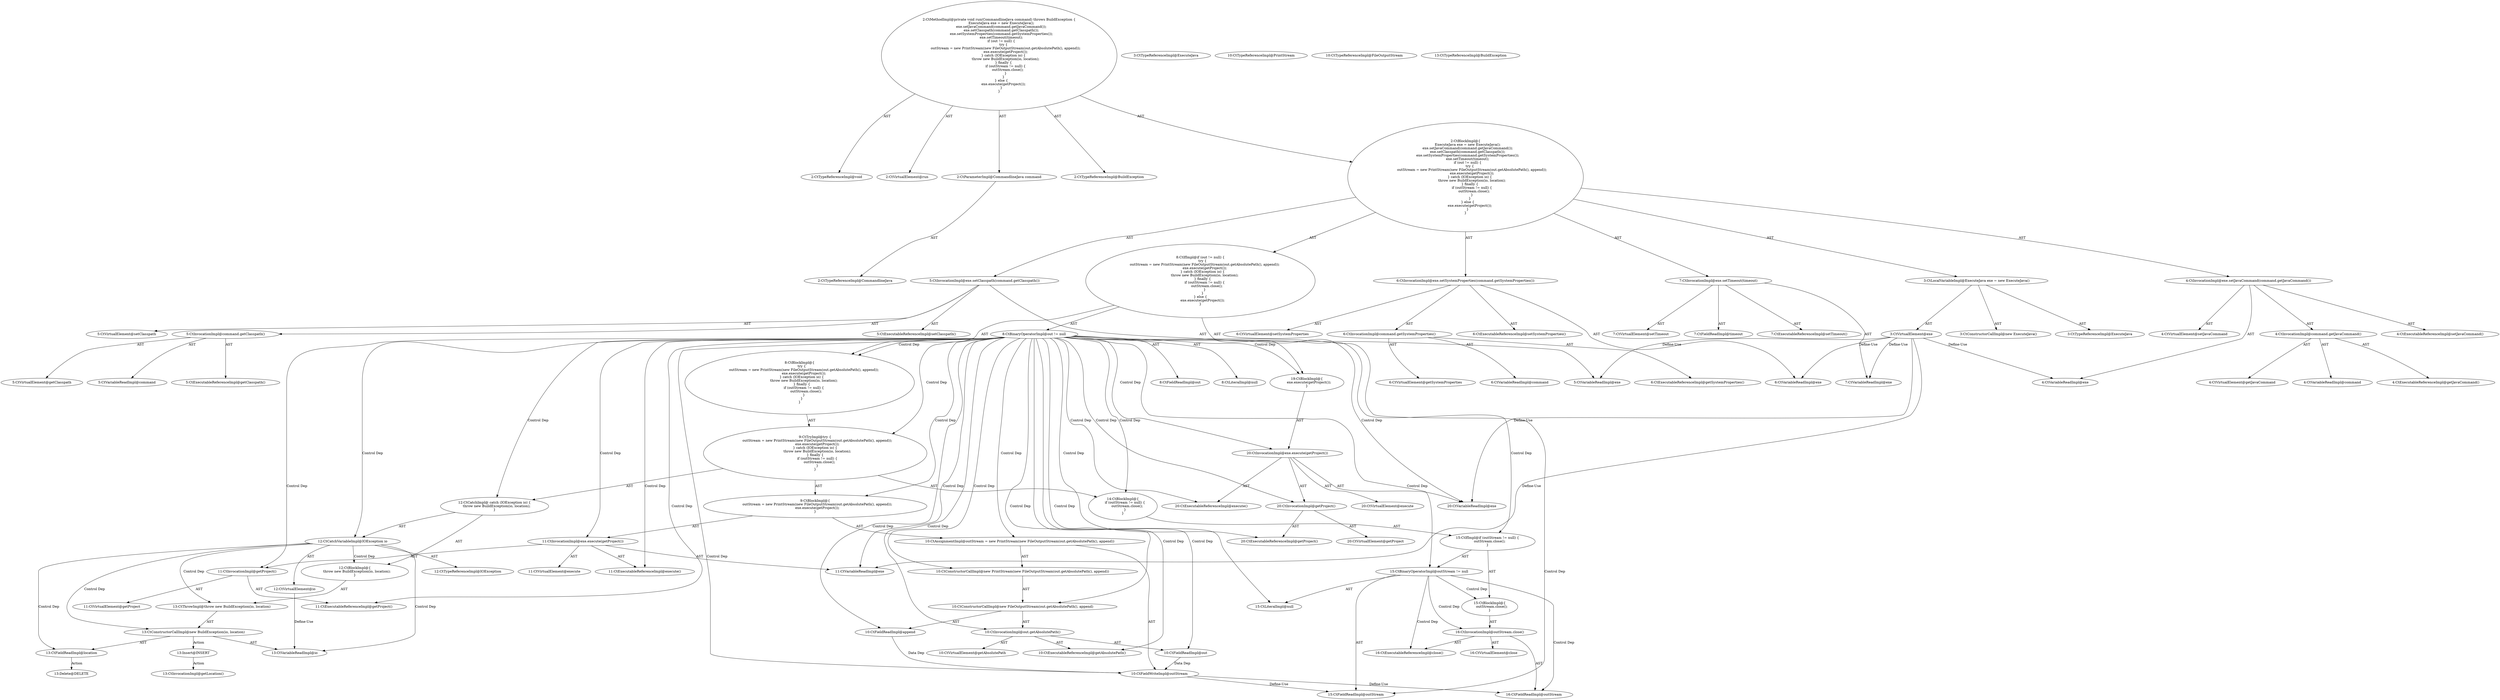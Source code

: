 digraph "run#?,CommandlineJava" {
0 [label="2:CtTypeReferenceImpl@void" shape=ellipse]
1 [label="2:CtVirtualElement@run" shape=ellipse]
2 [label="2:CtParameterImpl@CommandlineJava command" shape=ellipse]
3 [label="2:CtTypeReferenceImpl@CommandlineJava" shape=ellipse]
4 [label="2:CtTypeReferenceImpl@BuildException" shape=ellipse]
5 [label="3:CtTypeReferenceImpl@ExecuteJava" shape=ellipse]
6 [label="3:CtTypeReferenceImpl@ExecuteJava" shape=ellipse]
7 [label="3:CtConstructorCallImpl@new ExecuteJava()" shape=ellipse]
8 [label="3:CtVirtualElement@exe" shape=ellipse]
9 [label="3:CtLocalVariableImpl@ExecuteJava exe = new ExecuteJava()" shape=ellipse]
10 [label="4:CtExecutableReferenceImpl@setJavaCommand()" shape=ellipse]
11 [label="4:CtVirtualElement@setJavaCommand" shape=ellipse]
12 [label="4:CtVariableReadImpl@exe" shape=ellipse]
13 [label="4:CtExecutableReferenceImpl@getJavaCommand()" shape=ellipse]
14 [label="4:CtVirtualElement@getJavaCommand" shape=ellipse]
15 [label="4:CtVariableReadImpl@command" shape=ellipse]
16 [label="4:CtInvocationImpl@command.getJavaCommand()" shape=ellipse]
17 [label="4:CtInvocationImpl@exe.setJavaCommand(command.getJavaCommand())" shape=ellipse]
18 [label="5:CtExecutableReferenceImpl@setClasspath()" shape=ellipse]
19 [label="5:CtVirtualElement@setClasspath" shape=ellipse]
20 [label="5:CtVariableReadImpl@exe" shape=ellipse]
21 [label="5:CtExecutableReferenceImpl@getClasspath()" shape=ellipse]
22 [label="5:CtVirtualElement@getClasspath" shape=ellipse]
23 [label="5:CtVariableReadImpl@command" shape=ellipse]
24 [label="5:CtInvocationImpl@command.getClasspath()" shape=ellipse]
25 [label="5:CtInvocationImpl@exe.setClasspath(command.getClasspath())" shape=ellipse]
26 [label="6:CtExecutableReferenceImpl@setSystemProperties()" shape=ellipse]
27 [label="6:CtVirtualElement@setSystemProperties" shape=ellipse]
28 [label="6:CtVariableReadImpl@exe" shape=ellipse]
29 [label="6:CtExecutableReferenceImpl@getSystemProperties()" shape=ellipse]
30 [label="6:CtVirtualElement@getSystemProperties" shape=ellipse]
31 [label="6:CtVariableReadImpl@command" shape=ellipse]
32 [label="6:CtInvocationImpl@command.getSystemProperties()" shape=ellipse]
33 [label="6:CtInvocationImpl@exe.setSystemProperties(command.getSystemProperties())" shape=ellipse]
34 [label="7:CtExecutableReferenceImpl@setTimeout()" shape=ellipse]
35 [label="7:CtVirtualElement@setTimeout" shape=ellipse]
36 [label="7:CtVariableReadImpl@exe" shape=ellipse]
37 [label="7:CtFieldReadImpl@timeout" shape=ellipse]
38 [label="7:CtInvocationImpl@exe.setTimeout(timeout)" shape=ellipse]
39 [label="8:CtFieldReadImpl@out" shape=ellipse]
40 [label="8:CtLiteralImpl@null" shape=ellipse]
41 [label="8:CtBinaryOperatorImpl@out != null" shape=ellipse]
42 [label="10:CtFieldWriteImpl@outStream" shape=ellipse]
43 [label="10:CtTypeReferenceImpl@PrintStream" shape=ellipse]
44 [label="10:CtTypeReferenceImpl@FileOutputStream" shape=ellipse]
45 [label="10:CtExecutableReferenceImpl@getAbsolutePath()" shape=ellipse]
46 [label="10:CtVirtualElement@getAbsolutePath" shape=ellipse]
47 [label="10:CtFieldReadImpl@out" shape=ellipse]
48 [label="10:CtInvocationImpl@out.getAbsolutePath()" shape=ellipse]
49 [label="10:CtFieldReadImpl@append" shape=ellipse]
50 [label="10:CtConstructorCallImpl@new FileOutputStream(out.getAbsolutePath(), append)" shape=ellipse]
51 [label="10:CtConstructorCallImpl@new PrintStream(new FileOutputStream(out.getAbsolutePath(), append))" shape=ellipse]
52 [label="10:CtAssignmentImpl@outStream = new PrintStream(new FileOutputStream(out.getAbsolutePath(), append))" shape=ellipse]
53 [label="11:CtExecutableReferenceImpl@execute()" shape=ellipse]
54 [label="11:CtVirtualElement@execute" shape=ellipse]
55 [label="11:CtVariableReadImpl@exe" shape=ellipse]
56 [label="11:CtExecutableReferenceImpl@getProject()" shape=ellipse]
57 [label="11:CtVirtualElement@getProject" shape=ellipse]
58 [label="11:CtInvocationImpl@getProject()" shape=ellipse]
59 [label="11:CtInvocationImpl@exe.execute(getProject())" shape=ellipse]
60 [label="9:CtBlockImpl@\{
    outStream = new PrintStream(new FileOutputStream(out.getAbsolutePath(), append));
    exe.execute(getProject());
\}" shape=ellipse]
61 [label="12:CtVirtualElement@io" shape=ellipse]
62 [label="12:CtTypeReferenceImpl@IOException" shape=ellipse]
63 [label="12:CtCatchVariableImpl@IOException io" shape=ellipse]
64 [label="13:CtTypeReferenceImpl@BuildException" shape=ellipse]
65 [label="13:CtVariableReadImpl@io" shape=ellipse]
66 [label="13:CtFieldReadImpl@location" shape=ellipse]
67 [label="13:CtConstructorCallImpl@new BuildException(io, location)" shape=ellipse]
68 [label="13:CtThrowImpl@throw new BuildException(io, location)" shape=ellipse]
69 [label="12:CtBlockImpl@\{
    throw new BuildException(io, location);
\}" shape=ellipse]
70 [label="12:CtCatchImpl@ catch (IOException io) \{
    throw new BuildException(io, location);
\}" shape=ellipse]
71 [label="15:CtFieldReadImpl@outStream" shape=ellipse]
72 [label="15:CtLiteralImpl@null" shape=ellipse]
73 [label="15:CtBinaryOperatorImpl@outStream != null" shape=ellipse]
74 [label="16:CtExecutableReferenceImpl@close()" shape=ellipse]
75 [label="16:CtVirtualElement@close" shape=ellipse]
76 [label="16:CtFieldReadImpl@outStream" shape=ellipse]
77 [label="16:CtInvocationImpl@outStream.close()" shape=ellipse]
78 [label="15:CtBlockImpl@\{
    outStream.close();
\}" shape=ellipse]
79 [label="15:CtIfImpl@if (outStream != null) \{
    outStream.close();
\}" shape=ellipse]
80 [label="14:CtBlockImpl@\{
    if (outStream != null) \{
        outStream.close();
    \}
\}" shape=ellipse]
81 [label="9:CtTryImpl@try \{
    outStream = new PrintStream(new FileOutputStream(out.getAbsolutePath(), append));
    exe.execute(getProject());
\} catch (IOException io) \{
    throw new BuildException(io, location);
\} finally \{
    if (outStream != null) \{
        outStream.close();
    \}
\}" shape=ellipse]
82 [label="8:CtBlockImpl@\{
    try \{
        outStream = new PrintStream(new FileOutputStream(out.getAbsolutePath(), append));
        exe.execute(getProject());
    \} catch (IOException io) \{
        throw new BuildException(io, location);
    \} finally \{
        if (outStream != null) \{
            outStream.close();
        \}
    \}
\}" shape=ellipse]
83 [label="20:CtExecutableReferenceImpl@execute()" shape=ellipse]
84 [label="20:CtVirtualElement@execute" shape=ellipse]
85 [label="20:CtVariableReadImpl@exe" shape=ellipse]
86 [label="20:CtExecutableReferenceImpl@getProject()" shape=ellipse]
87 [label="20:CtVirtualElement@getProject" shape=ellipse]
88 [label="20:CtInvocationImpl@getProject()" shape=ellipse]
89 [label="20:CtInvocationImpl@exe.execute(getProject())" shape=ellipse]
90 [label="19:CtBlockImpl@\{
    exe.execute(getProject());
\}" shape=ellipse]
91 [label="8:CtIfImpl@if (out != null) \{
    try \{
        outStream = new PrintStream(new FileOutputStream(out.getAbsolutePath(), append));
        exe.execute(getProject());
    \} catch (IOException io) \{
        throw new BuildException(io, location);
    \} finally \{
        if (outStream != null) \{
            outStream.close();
        \}
    \}
\} else \{
    exe.execute(getProject());
\}" shape=ellipse]
92 [label="2:CtBlockImpl@\{
    ExecuteJava exe = new ExecuteJava();
    exe.setJavaCommand(command.getJavaCommand());
    exe.setClasspath(command.getClasspath());
    exe.setSystemProperties(command.getSystemProperties());
    exe.setTimeout(timeout);
    if (out != null) \{
        try \{
            outStream = new PrintStream(new FileOutputStream(out.getAbsolutePath(), append));
            exe.execute(getProject());
        \} catch (IOException io) \{
            throw new BuildException(io, location);
        \} finally \{
            if (outStream != null) \{
                outStream.close();
            \}
        \}
    \} else \{
        exe.execute(getProject());
    \}
\}" shape=ellipse]
93 [label="2:CtMethodImpl@private void run(CommandlineJava command) throws BuildException \{
    ExecuteJava exe = new ExecuteJava();
    exe.setJavaCommand(command.getJavaCommand());
    exe.setClasspath(command.getClasspath());
    exe.setSystemProperties(command.getSystemProperties());
    exe.setTimeout(timeout);
    if (out != null) \{
        try \{
            outStream = new PrintStream(new FileOutputStream(out.getAbsolutePath(), append));
            exe.execute(getProject());
        \} catch (IOException io) \{
            throw new BuildException(io, location);
        \} finally \{
            if (outStream != null) \{
                outStream.close();
            \}
        \}
    \} else \{
        exe.execute(getProject());
    \}
\}" shape=ellipse]
94 [label="13:Delete@DELETE" shape=ellipse]
95 [label="13:Insert@INSERT" shape=ellipse]
96 [label="13:CtInvocationImpl@getLocation()" shape=ellipse]
2 -> 3 [label="AST"];
8 -> 12 [label="Define-Use"];
8 -> 20 [label="Define-Use"];
8 -> 28 [label="Define-Use"];
8 -> 36 [label="Define-Use"];
8 -> 55 [label="Define-Use"];
8 -> 85 [label="Define-Use"];
9 -> 8 [label="AST"];
9 -> 5 [label="AST"];
9 -> 7 [label="AST"];
16 -> 14 [label="AST"];
16 -> 15 [label="AST"];
16 -> 13 [label="AST"];
17 -> 11 [label="AST"];
17 -> 12 [label="AST"];
17 -> 10 [label="AST"];
17 -> 16 [label="AST"];
24 -> 22 [label="AST"];
24 -> 23 [label="AST"];
24 -> 21 [label="AST"];
25 -> 19 [label="AST"];
25 -> 20 [label="AST"];
25 -> 18 [label="AST"];
25 -> 24 [label="AST"];
32 -> 30 [label="AST"];
32 -> 31 [label="AST"];
32 -> 29 [label="AST"];
33 -> 27 [label="AST"];
33 -> 28 [label="AST"];
33 -> 26 [label="AST"];
33 -> 32 [label="AST"];
38 -> 35 [label="AST"];
38 -> 36 [label="AST"];
38 -> 34 [label="AST"];
38 -> 37 [label="AST"];
41 -> 39 [label="AST"];
41 -> 40 [label="AST"];
41 -> 82 [label="Control Dep"];
41 -> 81 [label="Control Dep"];
41 -> 60 [label="Control Dep"];
41 -> 52 [label="Control Dep"];
41 -> 42 [label="Control Dep"];
41 -> 51 [label="Control Dep"];
41 -> 50 [label="Control Dep"];
41 -> 48 [label="Control Dep"];
41 -> 45 [label="Control Dep"];
41 -> 47 [label="Control Dep"];
41 -> 49 [label="Control Dep"];
41 -> 59 [label="Control Dep"];
41 -> 53 [label="Control Dep"];
41 -> 55 [label="Control Dep"];
41 -> 58 [label="Control Dep"];
41 -> 56 [label="Control Dep"];
41 -> 70 [label="Control Dep"];
41 -> 63 [label="Control Dep"];
41 -> 80 [label="Control Dep"];
41 -> 79 [label="Control Dep"];
41 -> 73 [label="Control Dep"];
41 -> 71 [label="Control Dep"];
41 -> 72 [label="Control Dep"];
41 -> 90 [label="Control Dep"];
41 -> 89 [label="Control Dep"];
41 -> 83 [label="Control Dep"];
41 -> 85 [label="Control Dep"];
41 -> 88 [label="Control Dep"];
41 -> 86 [label="Control Dep"];
42 -> 71 [label="Define-Use"];
42 -> 76 [label="Define-Use"];
47 -> 42 [label="Data Dep"];
48 -> 46 [label="AST"];
48 -> 47 [label="AST"];
48 -> 45 [label="AST"];
49 -> 42 [label="Data Dep"];
50 -> 48 [label="AST"];
50 -> 49 [label="AST"];
51 -> 50 [label="AST"];
52 -> 42 [label="AST"];
52 -> 51 [label="AST"];
58 -> 57 [label="AST"];
58 -> 56 [label="AST"];
59 -> 54 [label="AST"];
59 -> 55 [label="AST"];
59 -> 53 [label="AST"];
59 -> 58 [label="AST"];
60 -> 52 [label="AST"];
60 -> 59 [label="AST"];
61 -> 65 [label="Define-Use"];
63 -> 61 [label="AST"];
63 -> 62 [label="AST"];
63 -> 69 [label="Control Dep"];
63 -> 68 [label="Control Dep"];
63 -> 67 [label="Control Dep"];
63 -> 65 [label="Control Dep"];
63 -> 66 [label="Control Dep"];
66 -> 94 [label="Action"];
67 -> 65 [label="AST"];
67 -> 66 [label="AST"];
67 -> 95 [label="Action"];
68 -> 67 [label="AST"];
69 -> 68 [label="AST"];
70 -> 63 [label="AST"];
70 -> 69 [label="AST"];
73 -> 71 [label="AST"];
73 -> 72 [label="AST"];
73 -> 78 [label="Control Dep"];
73 -> 77 [label="Control Dep"];
73 -> 74 [label="Control Dep"];
73 -> 76 [label="Control Dep"];
77 -> 75 [label="AST"];
77 -> 76 [label="AST"];
77 -> 74 [label="AST"];
78 -> 77 [label="AST"];
79 -> 73 [label="AST"];
79 -> 78 [label="AST"];
80 -> 79 [label="AST"];
81 -> 60 [label="AST"];
81 -> 70 [label="AST"];
81 -> 80 [label="AST"];
82 -> 81 [label="AST"];
88 -> 87 [label="AST"];
88 -> 86 [label="AST"];
89 -> 84 [label="AST"];
89 -> 85 [label="AST"];
89 -> 83 [label="AST"];
89 -> 88 [label="AST"];
90 -> 89 [label="AST"];
91 -> 41 [label="AST"];
91 -> 82 [label="AST"];
91 -> 90 [label="AST"];
92 -> 9 [label="AST"];
92 -> 17 [label="AST"];
92 -> 25 [label="AST"];
92 -> 33 [label="AST"];
92 -> 38 [label="AST"];
92 -> 91 [label="AST"];
93 -> 1 [label="AST"];
93 -> 0 [label="AST"];
93 -> 2 [label="AST"];
93 -> 4 [label="AST"];
93 -> 92 [label="AST"];
95 -> 96 [label="Action"];
}